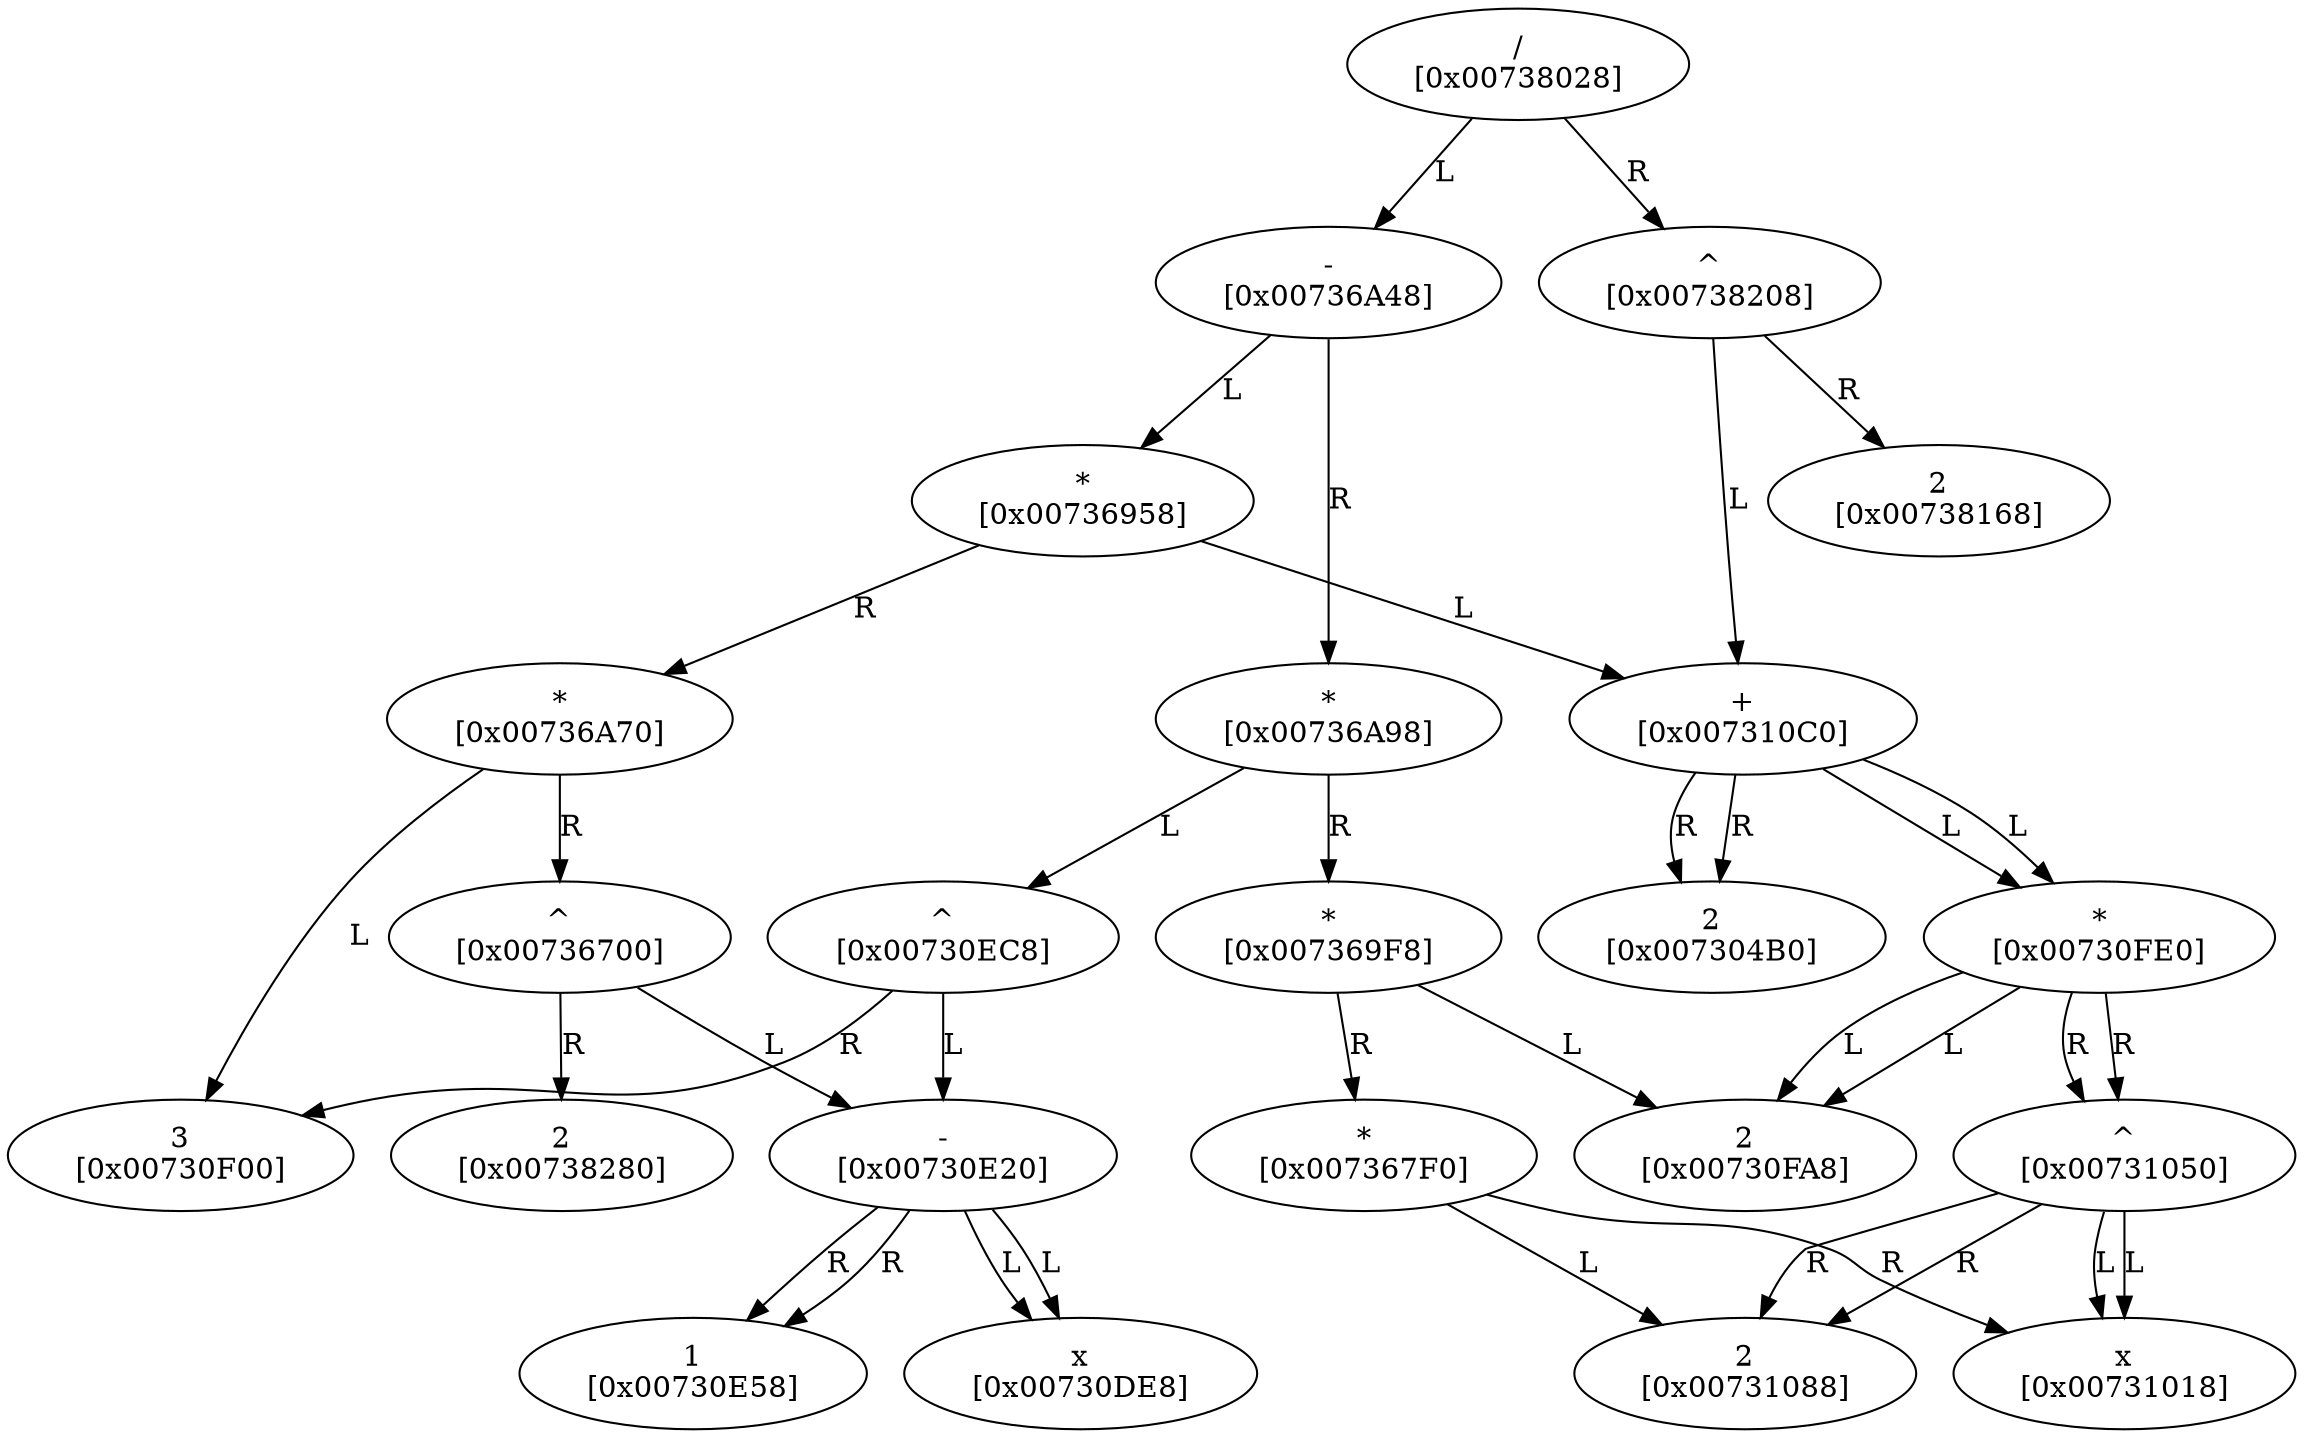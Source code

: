 digraph {
"/\n[0x00738028]" -> "-\n[0x00736A48]"[label = "L"]
"/\n[0x00738028]" -> "^\n[0x00738208]"[label = "R"]
"-\n[0x00736A48]" -> "*\n[0x00736958]"[label = "L"]
"-\n[0x00736A48]" -> "*\n[0x00736A98]"[label = "R"]
"*\n[0x00736958]" -> "+\n[0x007310C0]"[label = "L"]
"*\n[0x00736958]" -> "*\n[0x00736A70]"[label = "R"]
"+\n[0x007310C0]" -> "*\n[0x00730FE0]"[label = "L"]
"+\n[0x007310C0]" -> "2\n[0x007304B0]"[label = "R"]
"*\n[0x00730FE0]" -> "2\n[0x00730FA8]"[label = "L"]
"*\n[0x00730FE0]" -> "^\n[0x00731050]"[label = "R"]
"^\n[0x00731050]" -> "x\n[0x00731018]"[label = "L"]
"^\n[0x00731050]" -> "2\n[0x00731088]"[label = "R"]
"*\n[0x00736A70]" -> "3\n[0x00730F00]"[label = "L"]
"*\n[0x00736A70]" -> "^\n[0x00736700]"[label = "R"]
"^\n[0x00736700]" -> "-\n[0x00730E20]"[label = "L"]
"^\n[0x00736700]" -> "2\n[0x00738280]"[label = "R"]
"-\n[0x00730E20]" -> "x\n[0x00730DE8]"[label = "L"]
"-\n[0x00730E20]" -> "1\n[0x00730E58]"[label = "R"]
"*\n[0x00736A98]" -> "^\n[0x00730EC8]"[label = "L"]
"*\n[0x00736A98]" -> "*\n[0x007369F8]"[label = "R"]
"^\n[0x00730EC8]" -> "-\n[0x00730E20]"[label = "L"]
"^\n[0x00730EC8]" -> "3\n[0x00730F00]"[label = "R"]
"-\n[0x00730E20]" -> "x\n[0x00730DE8]"[label = "L"]
"-\n[0x00730E20]" -> "1\n[0x00730E58]"[label = "R"]
"*\n[0x007369F8]" -> "2\n[0x00730FA8]"[label = "L"]
"*\n[0x007369F8]" -> "*\n[0x007367F0]"[label = "R"]
"*\n[0x007367F0]" -> "2\n[0x00731088]"[label = "L"]
"*\n[0x007367F0]" -> "x\n[0x00731018]"[label = "R"]
"^\n[0x00738208]" -> "+\n[0x007310C0]"[label = "L"]
"^\n[0x00738208]" -> "2\n[0x00738168]"[label = "R"]
"+\n[0x007310C0]" -> "*\n[0x00730FE0]"[label = "L"]
"+\n[0x007310C0]" -> "2\n[0x007304B0]"[label = "R"]
"*\n[0x00730FE0]" -> "2\n[0x00730FA8]"[label = "L"]
"*\n[0x00730FE0]" -> "^\n[0x00731050]"[label = "R"]
"^\n[0x00731050]" -> "x\n[0x00731018]"[label = "L"]
"^\n[0x00731050]" -> "2\n[0x00731088]"[label = "R"]
}